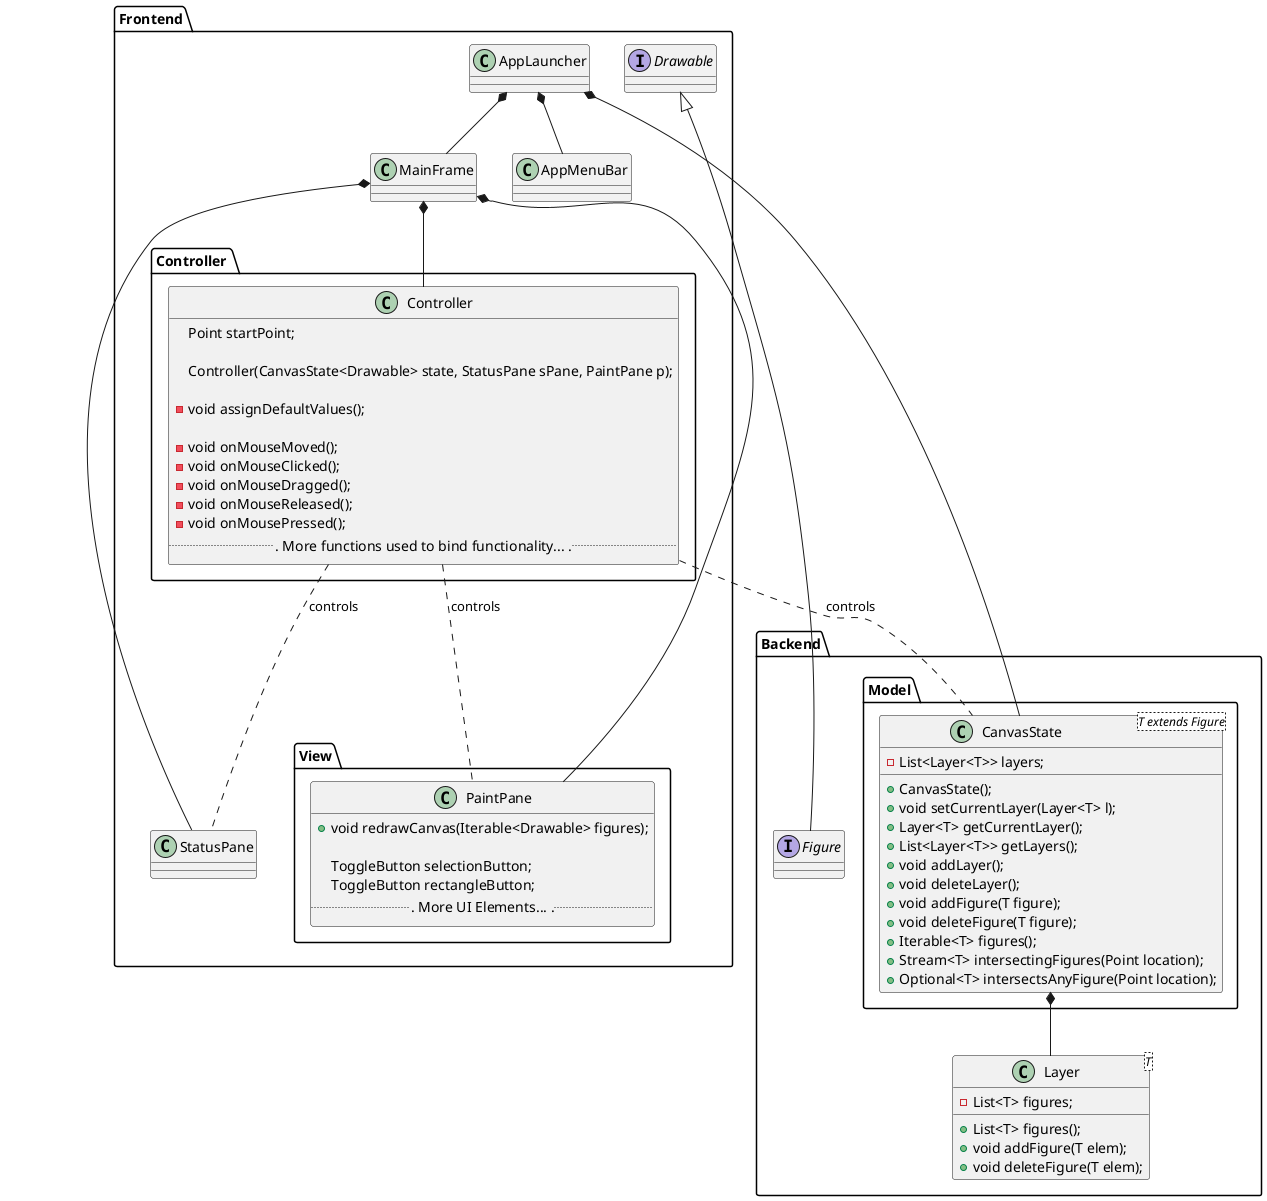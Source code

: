@startuml

package "Backend" {
  class Layer<T>{
    -List<T> figures;
    +List<T> figures();
    +void addFigure(T elem);
    +void deleteFigure(T elem);
  }
  interface Figure {
  }

  package "Model" {
    class CanvasState<T extends Figure> {
      -List<Layer<T>> layers;
      +CanvasState();
      +void setCurrentLayer(Layer<T> l);
      +Layer<T> getCurrentLayer();
      +List<Layer<T>> getLayers();
      +void addLayer();
      +void deleteLayer();
      +void addFigure(T figure);
      +void deleteFigure(T figure);
      +Iterable<T> figures();
      +Stream<T> intersectingFigures(Point location);
      +Optional<T> intersectsAnyFigure(Point location);
    }
  }

  CanvasState *-- Layer
}

package "Frontend" {
  interface Drawable {}

  package "Controller " {
    class Controller {
      Point startPoint;

      Controller(CanvasState<Drawable> state, StatusPane sPane, PaintPane p);

      -void assignDefaultValues();
   
      -void onMouseMoved();
      -void onMouseClicked();
      -void onMouseDragged();
      -void onMouseReleased();
      -void onMousePressed();
      ... More functions used to bind functionality... ...
    }
  }

  package "View" {
    class PaintPane {
      +void redrawCanvas(Iterable<Drawable> figures);

      ToggleButton selectionButton;
      ToggleButton rectangleButton;
      ... More UI Elements... ...
    }
  }

  class MainFrame { }

  class StatusPane { }

  class AppLauncher { }

  class AppMenuBar { }

  MainFrame *-- PaintPane
  MainFrame *-- StatusPane
  MainFrame *-- Controller
  AppLauncher *-- MainFrame
  AppLauncher *-- AppMenuBar
  AppLauncher *-- CanvasState
  Drawable <|-- Figure
  Controller .. CanvasState : controls
  Controller .. PaintPane : controls
  Controller .. StatusPane : controls
}

@enduml
